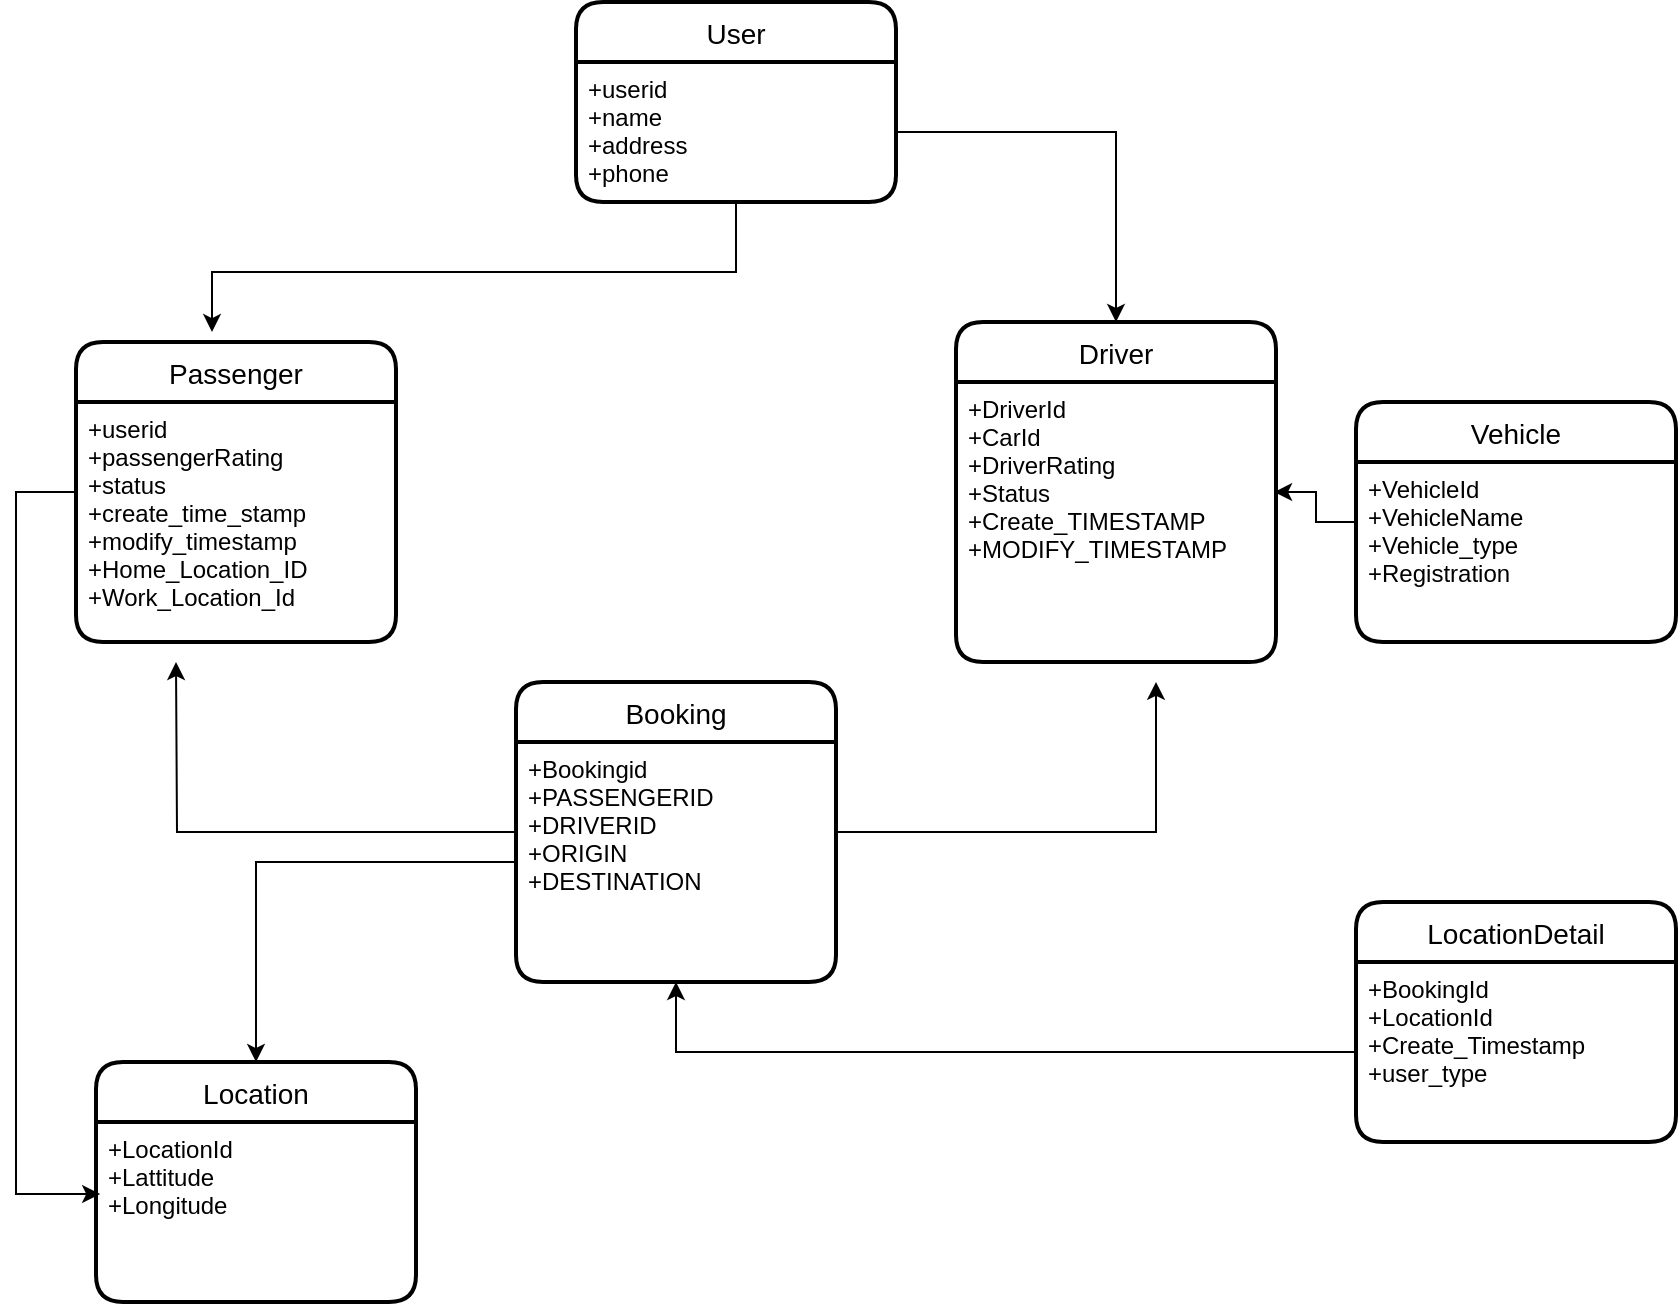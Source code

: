 <mxfile version="14.2.9" type="github">
  <diagram id="R2lEEEUBdFMjLlhIrx00" name="Page-1">
    <mxGraphModel dx="1320" dy="1591" grid="1" gridSize="10" guides="1" tooltips="1" connect="1" arrows="1" fold="1" page="1" pageScale="1" pageWidth="850" pageHeight="1100" math="0" shadow="0" extFonts="Permanent Marker^https://fonts.googleapis.com/css?family=Permanent+Marker">
      <root>
        <mxCell id="0" />
        <mxCell id="1" parent="0" />
        <mxCell id="ZgUqLeBK0NsFuqqE2vrq-1" value="User" style="swimlane;childLayout=stackLayout;horizontal=1;startSize=30;horizontalStack=0;rounded=1;fontSize=14;fontStyle=0;strokeWidth=2;resizeParent=0;resizeLast=1;shadow=0;dashed=0;align=center;direction=east;" vertex="1" parent="1">
          <mxGeometry x="310" y="-270" width="160" height="100" as="geometry" />
        </mxCell>
        <mxCell id="ZgUqLeBK0NsFuqqE2vrq-2" value="+userid&#xa;+name&#xa;+address&#xa;+phone" style="align=left;strokeColor=none;fillColor=none;spacingLeft=4;fontSize=12;verticalAlign=top;resizable=0;rotatable=0;part=1;" vertex="1" parent="ZgUqLeBK0NsFuqqE2vrq-1">
          <mxGeometry y="30" width="160" height="70" as="geometry" />
        </mxCell>
        <mxCell id="ZgUqLeBK0NsFuqqE2vrq-3" value="Driver" style="swimlane;childLayout=stackLayout;horizontal=1;startSize=30;horizontalStack=0;rounded=1;fontSize=14;fontStyle=0;strokeWidth=2;resizeParent=0;resizeLast=1;shadow=0;dashed=0;align=center;" vertex="1" parent="1">
          <mxGeometry x="500" y="-110" width="160" height="170" as="geometry" />
        </mxCell>
        <mxCell id="ZgUqLeBK0NsFuqqE2vrq-4" value="+DriverId&#xa;+CarId&#xa;+DriverRating&#xa;+Status&#xa;+Create_TIMESTAMP&#xa;+MODIFY_TIMESTAMP&#xa;" style="align=left;strokeColor=none;fillColor=none;spacingLeft=4;fontSize=12;verticalAlign=top;resizable=0;rotatable=0;part=1;" vertex="1" parent="ZgUqLeBK0NsFuqqE2vrq-3">
          <mxGeometry y="30" width="160" height="140" as="geometry" />
        </mxCell>
        <mxCell id="ZgUqLeBK0NsFuqqE2vrq-32" style="edgeStyle=orthogonalEdgeStyle;rounded=0;orthogonalLoop=1;jettySize=auto;html=1;entryX=0.013;entryY=0.4;entryDx=0;entryDy=0;entryPerimeter=0;" edge="1" parent="1" source="ZgUqLeBK0NsFuqqE2vrq-5" target="ZgUqLeBK0NsFuqqE2vrq-15">
          <mxGeometry relative="1" as="geometry">
            <mxPoint x="50" y="646" as="targetPoint" />
            <Array as="points">
              <mxPoint x="30" y="-25" />
              <mxPoint x="30" y="326" />
            </Array>
          </mxGeometry>
        </mxCell>
        <mxCell id="ZgUqLeBK0NsFuqqE2vrq-5" value="Passenger" style="swimlane;childLayout=stackLayout;horizontal=1;startSize=30;horizontalStack=0;rounded=1;fontSize=14;fontStyle=0;strokeWidth=2;resizeParent=0;resizeLast=1;shadow=0;dashed=0;align=center;" vertex="1" parent="1">
          <mxGeometry x="60" y="-100" width="160" height="150" as="geometry" />
        </mxCell>
        <mxCell id="ZgUqLeBK0NsFuqqE2vrq-6" value="+userid&#xa;+passengerRating&#xa;+status&#xa;+create_time_stamp&#xa;+modify_timestamp&#xa;+Home_Location_ID&#xa;+Work_Location_Id" style="align=left;strokeColor=none;fillColor=none;spacingLeft=4;fontSize=12;verticalAlign=top;resizable=0;rotatable=0;part=1;" vertex="1" parent="ZgUqLeBK0NsFuqqE2vrq-5">
          <mxGeometry y="30" width="160" height="120" as="geometry" />
        </mxCell>
        <mxCell id="ZgUqLeBK0NsFuqqE2vrq-28" style="edgeStyle=orthogonalEdgeStyle;rounded=0;orthogonalLoop=1;jettySize=auto;html=1;entryX=0.994;entryY=0.393;entryDx=0;entryDy=0;entryPerimeter=0;" edge="1" parent="1" source="ZgUqLeBK0NsFuqqE2vrq-12" target="ZgUqLeBK0NsFuqqE2vrq-4">
          <mxGeometry relative="1" as="geometry" />
        </mxCell>
        <mxCell id="ZgUqLeBK0NsFuqqE2vrq-12" value="Vehicle" style="swimlane;childLayout=stackLayout;horizontal=1;startSize=30;horizontalStack=0;rounded=1;fontSize=14;fontStyle=0;strokeWidth=2;resizeParent=0;resizeLast=1;shadow=0;dashed=0;align=center;" vertex="1" parent="1">
          <mxGeometry x="700" y="-70" width="160" height="120" as="geometry" />
        </mxCell>
        <mxCell id="ZgUqLeBK0NsFuqqE2vrq-13" value="+VehicleId&#xa;+VehicleName&#xa;+Vehicle_type&#xa;+Registration&#xa;" style="align=left;strokeColor=none;fillColor=none;spacingLeft=4;fontSize=12;verticalAlign=top;resizable=0;rotatable=0;part=1;" vertex="1" parent="ZgUqLeBK0NsFuqqE2vrq-12">
          <mxGeometry y="30" width="160" height="90" as="geometry" />
        </mxCell>
        <mxCell id="ZgUqLeBK0NsFuqqE2vrq-14" value="Location" style="swimlane;childLayout=stackLayout;horizontal=1;startSize=30;horizontalStack=0;rounded=1;fontSize=14;fontStyle=0;strokeWidth=2;resizeParent=0;resizeLast=1;shadow=0;dashed=0;align=center;" vertex="1" parent="1">
          <mxGeometry x="70" y="260" width="160" height="120" as="geometry" />
        </mxCell>
        <mxCell id="ZgUqLeBK0NsFuqqE2vrq-15" value="+LocationId&#xa;+Lattitude&#xa;+Longitude" style="align=left;strokeColor=none;fillColor=none;spacingLeft=4;fontSize=12;verticalAlign=top;resizable=0;rotatable=0;part=1;" vertex="1" parent="ZgUqLeBK0NsFuqqE2vrq-14">
          <mxGeometry y="30" width="160" height="90" as="geometry" />
        </mxCell>
        <mxCell id="ZgUqLeBK0NsFuqqE2vrq-30" style="edgeStyle=orthogonalEdgeStyle;rounded=0;orthogonalLoop=1;jettySize=auto;html=1;" edge="1" parent="1" source="ZgUqLeBK0NsFuqqE2vrq-16">
          <mxGeometry relative="1" as="geometry">
            <mxPoint x="110" y="60" as="targetPoint" />
          </mxGeometry>
        </mxCell>
        <mxCell id="ZgUqLeBK0NsFuqqE2vrq-31" style="edgeStyle=orthogonalEdgeStyle;rounded=0;orthogonalLoop=1;jettySize=auto;html=1;entryX=0.625;entryY=1.071;entryDx=0;entryDy=0;entryPerimeter=0;" edge="1" parent="1" source="ZgUqLeBK0NsFuqqE2vrq-16" target="ZgUqLeBK0NsFuqqE2vrq-4">
          <mxGeometry relative="1" as="geometry" />
        </mxCell>
        <mxCell id="ZgUqLeBK0NsFuqqE2vrq-16" value="Booking" style="swimlane;childLayout=stackLayout;horizontal=1;startSize=30;horizontalStack=0;rounded=1;fontSize=14;fontStyle=0;strokeWidth=2;resizeParent=0;resizeLast=1;shadow=0;dashed=0;align=center;" vertex="1" parent="1">
          <mxGeometry x="280" y="70" width="160" height="150" as="geometry" />
        </mxCell>
        <mxCell id="ZgUqLeBK0NsFuqqE2vrq-17" value="+Bookingid&#xa;+PASSENGERID&#xa;+DRIVERID&#xa;+ORIGIN&#xa;+DESTINATION" style="align=left;strokeColor=none;fillColor=none;spacingLeft=4;fontSize=12;verticalAlign=top;resizable=0;rotatable=0;part=1;" vertex="1" parent="ZgUqLeBK0NsFuqqE2vrq-16">
          <mxGeometry y="30" width="160" height="120" as="geometry" />
        </mxCell>
        <mxCell id="ZgUqLeBK0NsFuqqE2vrq-23" value="LocationDetail" style="swimlane;childLayout=stackLayout;horizontal=1;startSize=30;horizontalStack=0;rounded=1;fontSize=14;fontStyle=0;strokeWidth=2;resizeParent=0;resizeLast=1;shadow=0;dashed=0;align=center;" vertex="1" parent="1">
          <mxGeometry x="700" y="180" width="160" height="120" as="geometry" />
        </mxCell>
        <mxCell id="ZgUqLeBK0NsFuqqE2vrq-24" value="+BookingId&#xa;+LocationId&#xa;+Create_Timestamp&#xa;+user_type" style="align=left;strokeColor=none;fillColor=none;spacingLeft=4;fontSize=12;verticalAlign=top;resizable=0;rotatable=0;part=1;" vertex="1" parent="ZgUqLeBK0NsFuqqE2vrq-23">
          <mxGeometry y="30" width="160" height="90" as="geometry" />
        </mxCell>
        <mxCell id="ZgUqLeBK0NsFuqqE2vrq-26" style="edgeStyle=orthogonalEdgeStyle;rounded=0;orthogonalLoop=1;jettySize=auto;html=1;exitX=0.5;exitY=1;exitDx=0;exitDy=0;entryX=0.425;entryY=-0.033;entryDx=0;entryDy=0;entryPerimeter=0;" edge="1" parent="1" source="ZgUqLeBK0NsFuqqE2vrq-2" target="ZgUqLeBK0NsFuqqE2vrq-5">
          <mxGeometry relative="1" as="geometry" />
        </mxCell>
        <mxCell id="ZgUqLeBK0NsFuqqE2vrq-27" style="edgeStyle=orthogonalEdgeStyle;rounded=0;orthogonalLoop=1;jettySize=auto;html=1;entryX=0.5;entryY=0;entryDx=0;entryDy=0;" edge="1" parent="1" source="ZgUqLeBK0NsFuqqE2vrq-2" target="ZgUqLeBK0NsFuqqE2vrq-3">
          <mxGeometry relative="1" as="geometry">
            <mxPoint x="580" y="-120" as="targetPoint" />
          </mxGeometry>
        </mxCell>
        <mxCell id="ZgUqLeBK0NsFuqqE2vrq-33" style="edgeStyle=orthogonalEdgeStyle;rounded=0;orthogonalLoop=1;jettySize=auto;html=1;entryX=0.5;entryY=0;entryDx=0;entryDy=0;" edge="1" parent="1" source="ZgUqLeBK0NsFuqqE2vrq-17" target="ZgUqLeBK0NsFuqqE2vrq-14">
          <mxGeometry relative="1" as="geometry" />
        </mxCell>
        <mxCell id="ZgUqLeBK0NsFuqqE2vrq-34" style="edgeStyle=orthogonalEdgeStyle;rounded=0;orthogonalLoop=1;jettySize=auto;html=1;entryX=0.5;entryY=1;entryDx=0;entryDy=0;" edge="1" parent="1" source="ZgUqLeBK0NsFuqqE2vrq-24" target="ZgUqLeBK0NsFuqqE2vrq-17">
          <mxGeometry relative="1" as="geometry" />
        </mxCell>
      </root>
    </mxGraphModel>
  </diagram>
</mxfile>
